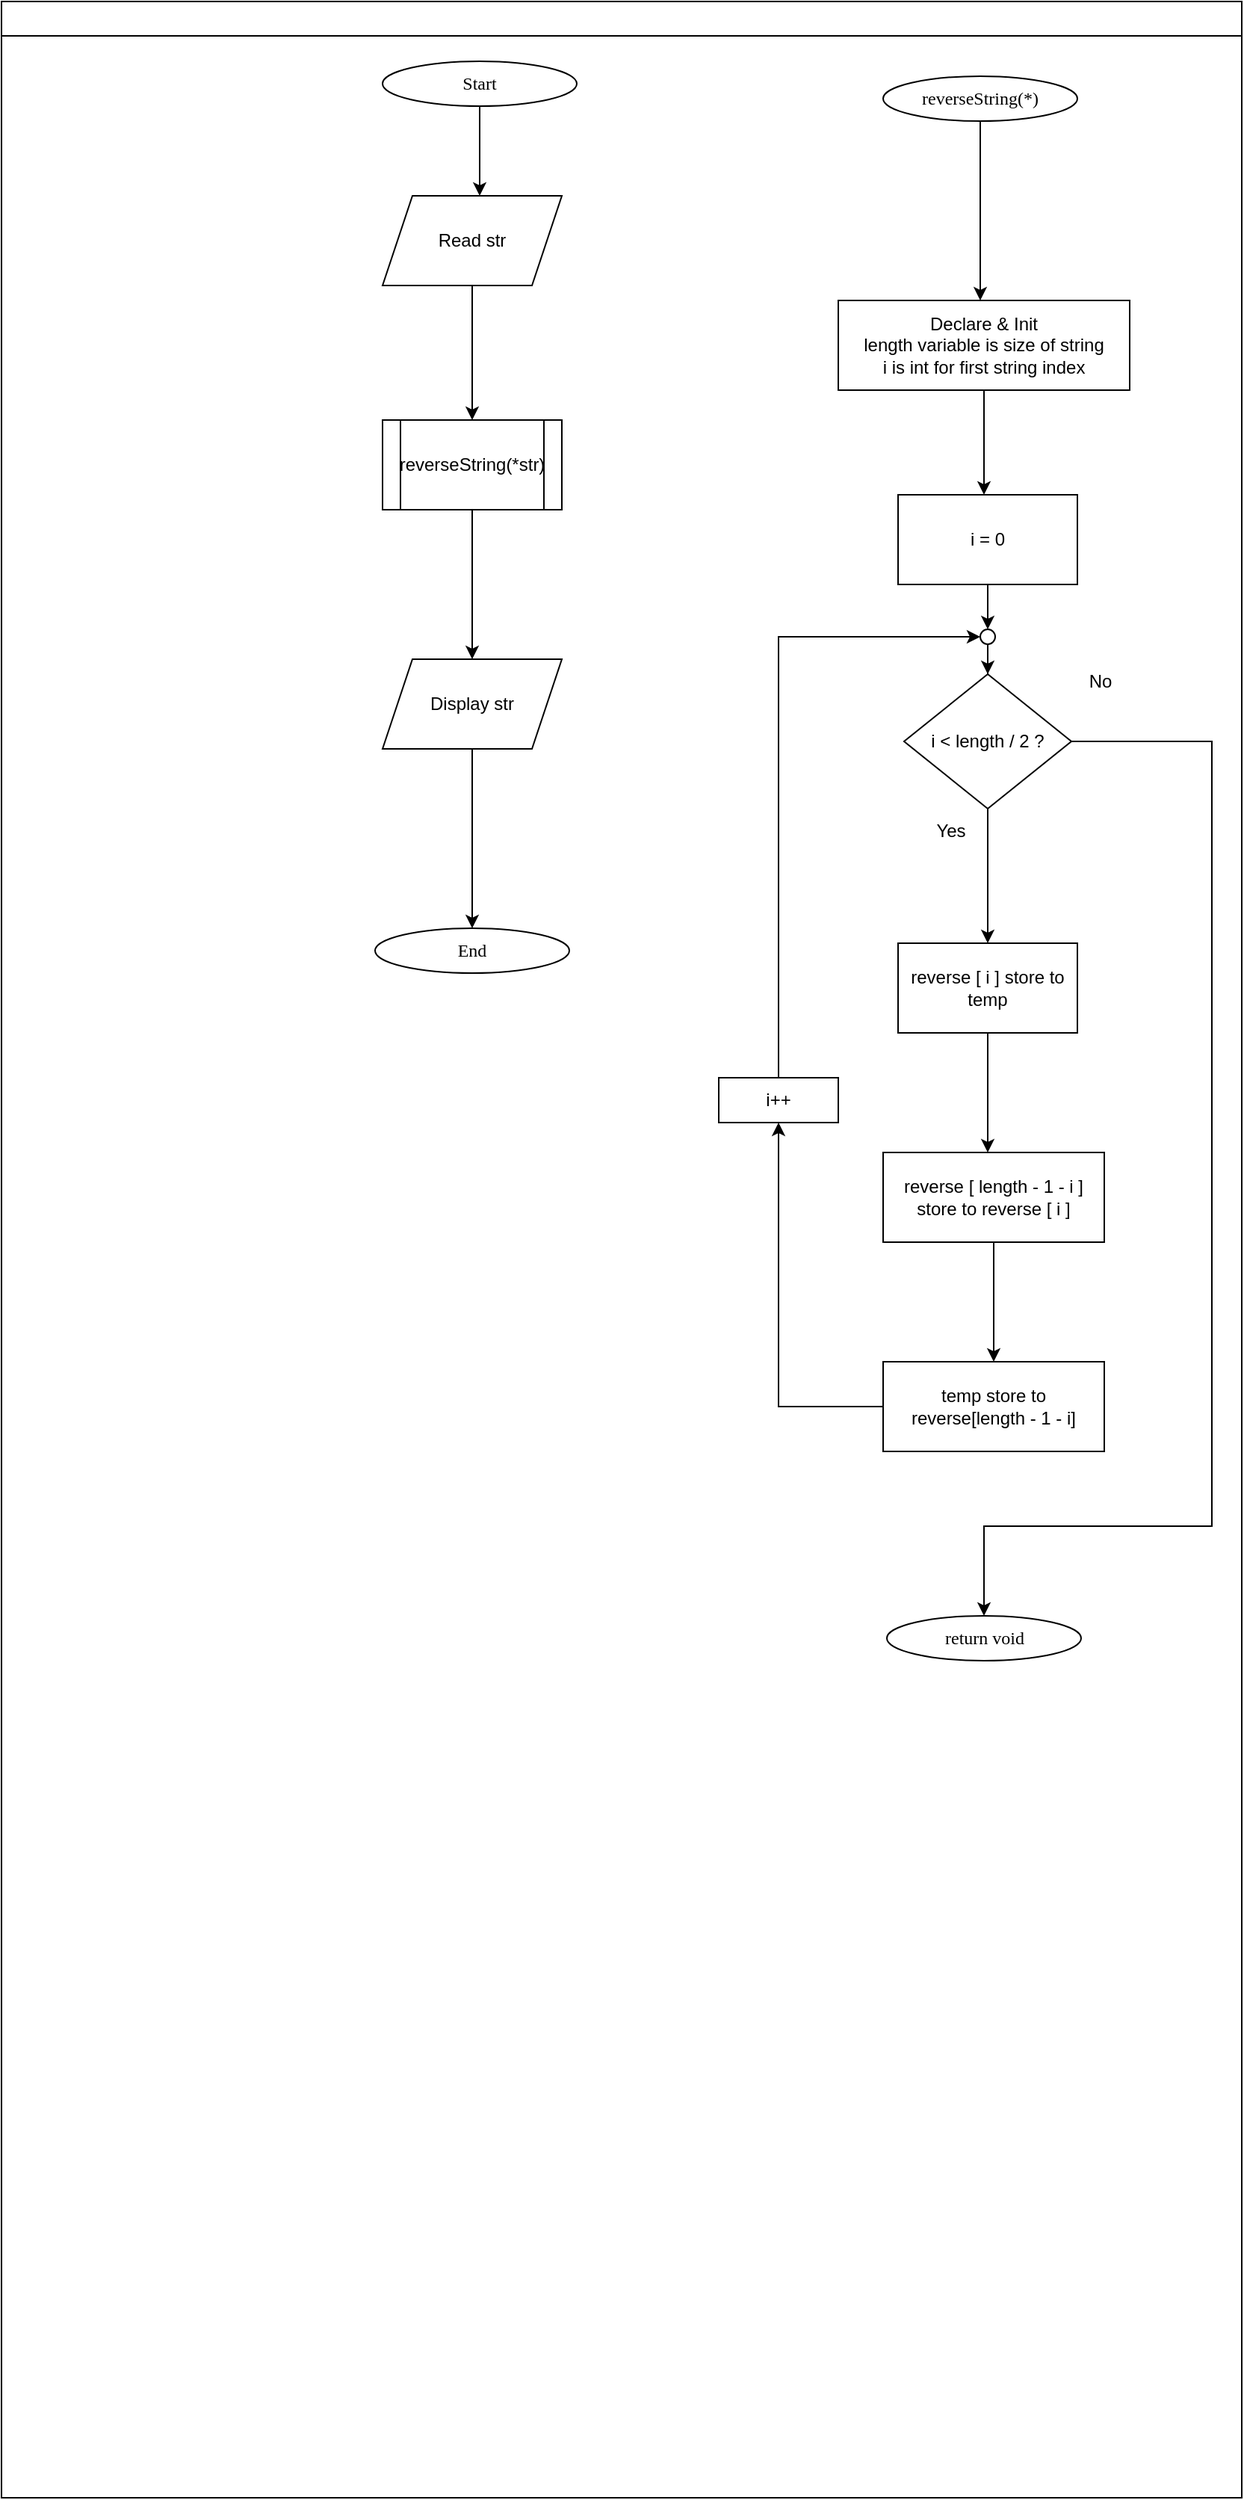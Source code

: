 <mxfile version="25.0.3">
  <diagram id="C5RBs43oDa-KdzZeNtuy" name="Page-1">
    <mxGraphModel dx="2073" dy="681" grid="1" gridSize="10" guides="1" tooltips="1" connect="1" arrows="1" fold="1" page="1" pageScale="1" pageWidth="827" pageHeight="1169" math="0" shadow="0">
      <root>
        <mxCell id="WIyWlLk6GJQsqaUBKTNV-0" />
        <mxCell id="WIyWlLk6GJQsqaUBKTNV-1" parent="WIyWlLk6GJQsqaUBKTNV-0" />
        <mxCell id="mvioNwK95yMqdUQ73LqQ-36" value="" style="swimlane;fontFamily=Sarabun;fontSource=https%3A%2F%2Ffonts.googleapis.com%2Fcss%3Ffamily%3DSarabun;" parent="WIyWlLk6GJQsqaUBKTNV-1" vertex="1">
          <mxGeometry x="-720" y="10" width="830" height="1670" as="geometry" />
        </mxCell>
        <mxCell id="pXdczCPLqUhGzNIIeVMN-3" style="edgeStyle=orthogonalEdgeStyle;rounded=0;orthogonalLoop=1;jettySize=auto;html=1;" parent="mvioNwK95yMqdUQ73LqQ-36" source="mvioNwK95yMqdUQ73LqQ-35" edge="1">
          <mxGeometry relative="1" as="geometry">
            <mxPoint x="320" y="130" as="targetPoint" />
          </mxGeometry>
        </mxCell>
        <mxCell id="mvioNwK95yMqdUQ73LqQ-35" value="&lt;font data-font-src=&quot;https://fonts.googleapis.com/css?family=Sarabun&quot; face=&quot;Sarabun&quot;&gt;Start&lt;/font&gt;" style="ellipse;whiteSpace=wrap;html=1;" parent="mvioNwK95yMqdUQ73LqQ-36" vertex="1">
          <mxGeometry x="255" y="40" width="130" height="30" as="geometry" />
        </mxCell>
        <mxCell id="uuqHhotu2dbNazjetL3C-24" value="&lt;font data-font-src=&quot;https://fonts.googleapis.com/css?family=Sarabun&quot; face=&quot;Sarabun&quot;&gt;End&lt;/font&gt;" style="ellipse;whiteSpace=wrap;html=1;" parent="mvioNwK95yMqdUQ73LqQ-36" vertex="1">
          <mxGeometry x="250" y="620" width="130" height="30" as="geometry" />
        </mxCell>
        <mxCell id="cZ8OAVp9EKTLbv83ashX-1" style="edgeStyle=orthogonalEdgeStyle;rounded=0;orthogonalLoop=1;jettySize=auto;html=1;" edge="1" parent="mvioNwK95yMqdUQ73LqQ-36" source="cZ8OAVp9EKTLbv83ashX-0">
          <mxGeometry relative="1" as="geometry">
            <mxPoint x="315" y="280" as="targetPoint" />
          </mxGeometry>
        </mxCell>
        <mxCell id="cZ8OAVp9EKTLbv83ashX-0" value="Read str" style="shape=parallelogram;perimeter=parallelogramPerimeter;whiteSpace=wrap;html=1;fixedSize=1;" vertex="1" parent="mvioNwK95yMqdUQ73LqQ-36">
          <mxGeometry x="255" y="130" width="120" height="60" as="geometry" />
        </mxCell>
        <mxCell id="cZ8OAVp9EKTLbv83ashX-3" style="edgeStyle=orthogonalEdgeStyle;rounded=0;orthogonalLoop=1;jettySize=auto;html=1;" edge="1" parent="mvioNwK95yMqdUQ73LqQ-36" source="cZ8OAVp9EKTLbv83ashX-2">
          <mxGeometry relative="1" as="geometry">
            <mxPoint x="315" y="440" as="targetPoint" />
          </mxGeometry>
        </mxCell>
        <mxCell id="cZ8OAVp9EKTLbv83ashX-2" value="reverseString(*str)" style="shape=process;whiteSpace=wrap;html=1;backgroundOutline=1;" vertex="1" parent="mvioNwK95yMqdUQ73LqQ-36">
          <mxGeometry x="255" y="280" width="120" height="60" as="geometry" />
        </mxCell>
        <mxCell id="cZ8OAVp9EKTLbv83ashX-5" style="edgeStyle=orthogonalEdgeStyle;rounded=0;orthogonalLoop=1;jettySize=auto;html=1;" edge="1" parent="mvioNwK95yMqdUQ73LqQ-36" source="cZ8OAVp9EKTLbv83ashX-4">
          <mxGeometry relative="1" as="geometry">
            <mxPoint x="315" y="620" as="targetPoint" />
          </mxGeometry>
        </mxCell>
        <mxCell id="cZ8OAVp9EKTLbv83ashX-4" value="Display str" style="shape=parallelogram;perimeter=parallelogramPerimeter;whiteSpace=wrap;html=1;fixedSize=1;" vertex="1" parent="mvioNwK95yMqdUQ73LqQ-36">
          <mxGeometry x="255" y="440" width="120" height="60" as="geometry" />
        </mxCell>
        <mxCell id="cZ8OAVp9EKTLbv83ashX-7" style="edgeStyle=orthogonalEdgeStyle;rounded=0;orthogonalLoop=1;jettySize=auto;html=1;" edge="1" parent="mvioNwK95yMqdUQ73LqQ-36" source="cZ8OAVp9EKTLbv83ashX-6">
          <mxGeometry relative="1" as="geometry">
            <mxPoint x="655" y="200" as="targetPoint" />
          </mxGeometry>
        </mxCell>
        <mxCell id="cZ8OAVp9EKTLbv83ashX-6" value="&lt;font data-font-src=&quot;https://fonts.googleapis.com/css?family=Sarabun&quot; face=&quot;Sarabun&quot;&gt;reverseString(*)&lt;/font&gt;" style="ellipse;whiteSpace=wrap;html=1;" vertex="1" parent="mvioNwK95yMqdUQ73LqQ-36">
          <mxGeometry x="590" y="50" width="130" height="30" as="geometry" />
        </mxCell>
        <mxCell id="cZ8OAVp9EKTLbv83ashX-9" style="edgeStyle=orthogonalEdgeStyle;rounded=0;orthogonalLoop=1;jettySize=auto;html=1;" edge="1" parent="mvioNwK95yMqdUQ73LqQ-36" source="cZ8OAVp9EKTLbv83ashX-8">
          <mxGeometry relative="1" as="geometry">
            <mxPoint x="657.5" y="330" as="targetPoint" />
          </mxGeometry>
        </mxCell>
        <mxCell id="cZ8OAVp9EKTLbv83ashX-8" value="Declare &amp;amp; Init&lt;div&gt;length variable is size of string&lt;/div&gt;&lt;div&gt;i is int for first string index&lt;/div&gt;" style="rounded=0;whiteSpace=wrap;html=1;" vertex="1" parent="mvioNwK95yMqdUQ73LqQ-36">
          <mxGeometry x="560" y="200" width="195" height="60" as="geometry" />
        </mxCell>
        <mxCell id="cZ8OAVp9EKTLbv83ashX-49" style="edgeStyle=orthogonalEdgeStyle;rounded=0;orthogonalLoop=1;jettySize=auto;html=1;entryX=0.5;entryY=0;entryDx=0;entryDy=0;" edge="1" parent="mvioNwK95yMqdUQ73LqQ-36" source="cZ8OAVp9EKTLbv83ashX-10" target="cZ8OAVp9EKTLbv83ashX-46">
          <mxGeometry relative="1" as="geometry" />
        </mxCell>
        <mxCell id="cZ8OAVp9EKTLbv83ashX-10" value="i = 0" style="rounded=0;whiteSpace=wrap;html=1;" vertex="1" parent="mvioNwK95yMqdUQ73LqQ-36">
          <mxGeometry x="600" y="330" width="120" height="60" as="geometry" />
        </mxCell>
        <mxCell id="cZ8OAVp9EKTLbv83ashX-14" style="edgeStyle=orthogonalEdgeStyle;rounded=0;orthogonalLoop=1;jettySize=auto;html=1;" edge="1" parent="mvioNwK95yMqdUQ73LqQ-36" source="cZ8OAVp9EKTLbv83ashX-13">
          <mxGeometry relative="1" as="geometry">
            <mxPoint x="660" y="630" as="targetPoint" />
          </mxGeometry>
        </mxCell>
        <mxCell id="cZ8OAVp9EKTLbv83ashX-52" style="edgeStyle=orthogonalEdgeStyle;rounded=0;orthogonalLoop=1;jettySize=auto;html=1;entryX=0.5;entryY=0;entryDx=0;entryDy=0;" edge="1" parent="mvioNwK95yMqdUQ73LqQ-36" source="cZ8OAVp9EKTLbv83ashX-13" target="cZ8OAVp9EKTLbv83ashX-51">
          <mxGeometry relative="1" as="geometry">
            <Array as="points">
              <mxPoint x="810" y="495" />
              <mxPoint x="810" y="1020" />
            </Array>
          </mxGeometry>
        </mxCell>
        <mxCell id="cZ8OAVp9EKTLbv83ashX-13" value="i &amp;lt; length / 2 ?" style="rhombus;whiteSpace=wrap;html=1;" vertex="1" parent="mvioNwK95yMqdUQ73LqQ-36">
          <mxGeometry x="604" y="450" width="112" height="90" as="geometry" />
        </mxCell>
        <mxCell id="cZ8OAVp9EKTLbv83ashX-16" style="edgeStyle=orthogonalEdgeStyle;rounded=0;orthogonalLoop=1;jettySize=auto;html=1;" edge="1" parent="mvioNwK95yMqdUQ73LqQ-36" source="cZ8OAVp9EKTLbv83ashX-15">
          <mxGeometry relative="1" as="geometry">
            <mxPoint x="660" y="770" as="targetPoint" />
          </mxGeometry>
        </mxCell>
        <mxCell id="cZ8OAVp9EKTLbv83ashX-15" value="reverse [ i ] store to temp" style="rounded=0;whiteSpace=wrap;html=1;" vertex="1" parent="mvioNwK95yMqdUQ73LqQ-36">
          <mxGeometry x="600" y="630" width="120" height="60" as="geometry" />
        </mxCell>
        <mxCell id="cZ8OAVp9EKTLbv83ashX-18" style="edgeStyle=orthogonalEdgeStyle;rounded=0;orthogonalLoop=1;jettySize=auto;html=1;" edge="1" parent="mvioNwK95yMqdUQ73LqQ-36" source="cZ8OAVp9EKTLbv83ashX-17">
          <mxGeometry relative="1" as="geometry">
            <mxPoint x="664" y="910" as="targetPoint" />
          </mxGeometry>
        </mxCell>
        <mxCell id="cZ8OAVp9EKTLbv83ashX-17" value="reverse [ length - 1 - i ] store to reverse [ i ]" style="rounded=0;whiteSpace=wrap;html=1;" vertex="1" parent="mvioNwK95yMqdUQ73LqQ-36">
          <mxGeometry x="590" y="770" width="148" height="60" as="geometry" />
        </mxCell>
        <mxCell id="cZ8OAVp9EKTLbv83ashX-43" style="edgeStyle=orthogonalEdgeStyle;rounded=0;orthogonalLoop=1;jettySize=auto;html=1;" edge="1" parent="mvioNwK95yMqdUQ73LqQ-36" source="cZ8OAVp9EKTLbv83ashX-41" target="cZ8OAVp9EKTLbv83ashX-44">
          <mxGeometry relative="1" as="geometry">
            <mxPoint x="540" y="840" as="targetPoint" />
          </mxGeometry>
        </mxCell>
        <mxCell id="cZ8OAVp9EKTLbv83ashX-41" value="temp store to reverse[length - 1 - i]" style="rounded=0;whiteSpace=wrap;html=1;" vertex="1" parent="mvioNwK95yMqdUQ73LqQ-36">
          <mxGeometry x="590" y="910" width="148" height="60" as="geometry" />
        </mxCell>
        <mxCell id="cZ8OAVp9EKTLbv83ashX-47" style="edgeStyle=orthogonalEdgeStyle;rounded=0;orthogonalLoop=1;jettySize=auto;html=1;entryX=0;entryY=0.5;entryDx=0;entryDy=0;" edge="1" parent="mvioNwK95yMqdUQ73LqQ-36" source="cZ8OAVp9EKTLbv83ashX-44" target="cZ8OAVp9EKTLbv83ashX-46">
          <mxGeometry relative="1" as="geometry">
            <Array as="points">
              <mxPoint x="520" y="425" />
            </Array>
          </mxGeometry>
        </mxCell>
        <mxCell id="cZ8OAVp9EKTLbv83ashX-44" value="i++" style="rounded=0;whiteSpace=wrap;html=1;" vertex="1" parent="mvioNwK95yMqdUQ73LqQ-36">
          <mxGeometry x="480" y="720" width="80" height="30" as="geometry" />
        </mxCell>
        <mxCell id="cZ8OAVp9EKTLbv83ashX-50" style="edgeStyle=orthogonalEdgeStyle;rounded=0;orthogonalLoop=1;jettySize=auto;html=1;entryX=0.5;entryY=0;entryDx=0;entryDy=0;" edge="1" parent="mvioNwK95yMqdUQ73LqQ-36" source="cZ8OAVp9EKTLbv83ashX-46" target="cZ8OAVp9EKTLbv83ashX-13">
          <mxGeometry relative="1" as="geometry" />
        </mxCell>
        <mxCell id="cZ8OAVp9EKTLbv83ashX-46" value="" style="ellipse;whiteSpace=wrap;html=1;aspect=fixed;" vertex="1" parent="mvioNwK95yMqdUQ73LqQ-36">
          <mxGeometry x="655" y="420" width="10" height="10" as="geometry" />
        </mxCell>
        <mxCell id="cZ8OAVp9EKTLbv83ashX-51" value="&lt;font data-font-src=&quot;https://fonts.googleapis.com/css?family=Sarabun&quot; face=&quot;Sarabun&quot;&gt;return void&lt;/font&gt;" style="ellipse;whiteSpace=wrap;html=1;" vertex="1" parent="mvioNwK95yMqdUQ73LqQ-36">
          <mxGeometry x="592.5" y="1080" width="130" height="30" as="geometry" />
        </mxCell>
        <mxCell id="cZ8OAVp9EKTLbv83ashX-53" value="Yes" style="text;html=1;align=center;verticalAlign=middle;resizable=0;points=[];autosize=1;strokeColor=none;fillColor=none;" vertex="1" parent="mvioNwK95yMqdUQ73LqQ-36">
          <mxGeometry x="615" y="540" width="40" height="30" as="geometry" />
        </mxCell>
        <mxCell id="cZ8OAVp9EKTLbv83ashX-54" value="No" style="text;html=1;align=center;verticalAlign=middle;resizable=0;points=[];autosize=1;strokeColor=none;fillColor=none;" vertex="1" parent="mvioNwK95yMqdUQ73LqQ-36">
          <mxGeometry x="715" y="440" width="40" height="30" as="geometry" />
        </mxCell>
      </root>
    </mxGraphModel>
  </diagram>
</mxfile>
